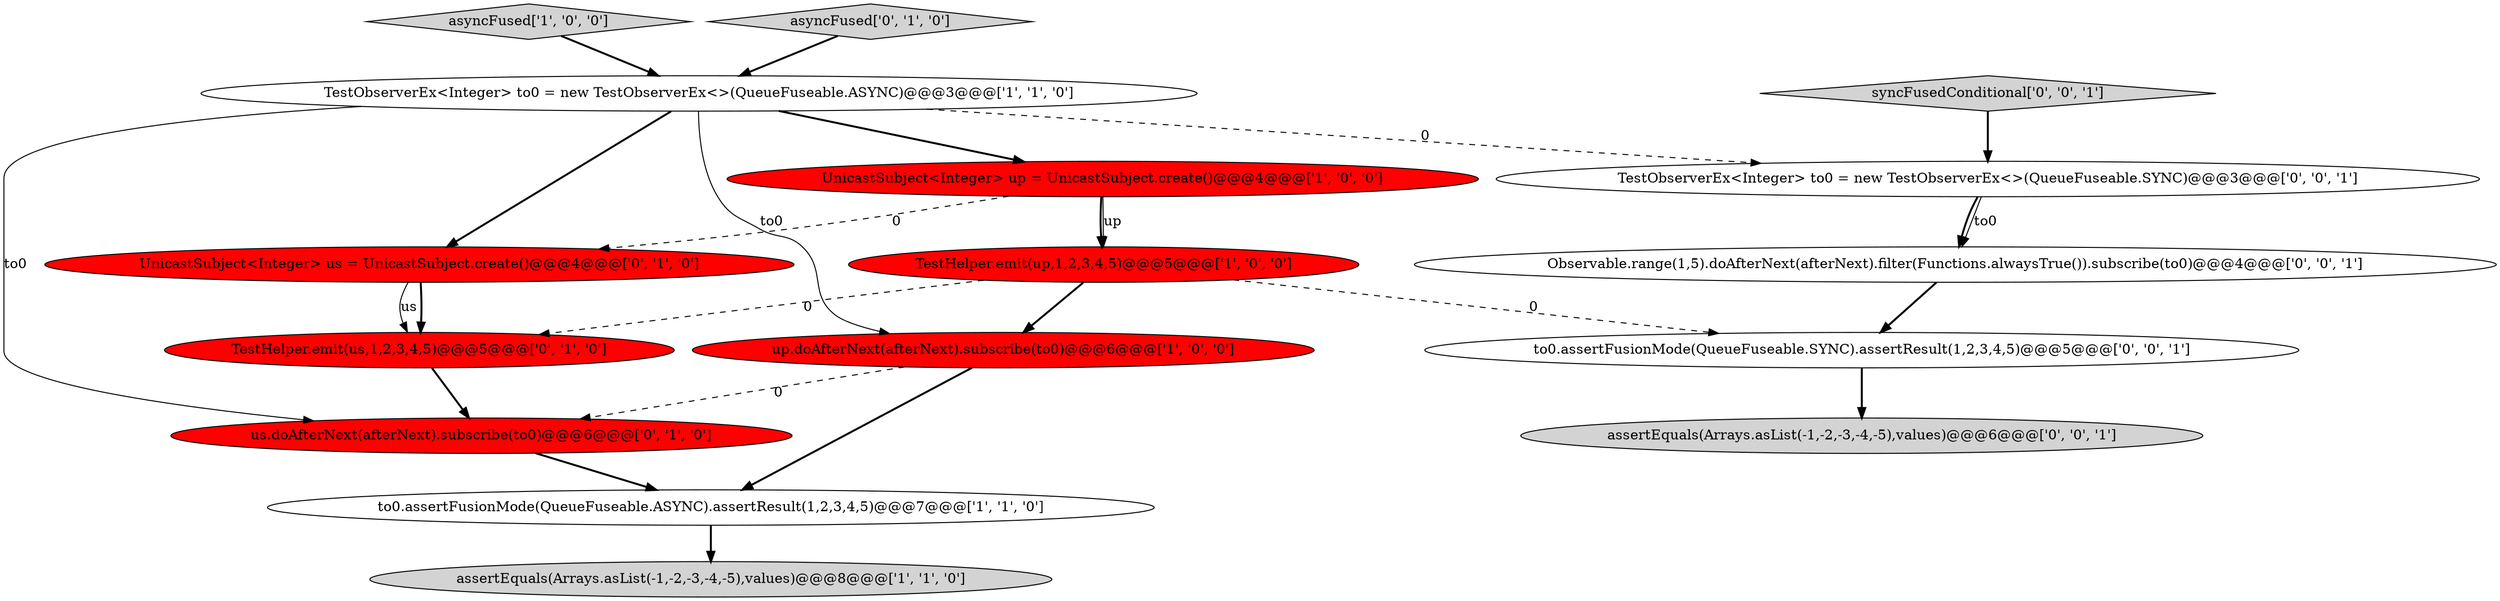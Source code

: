 digraph {
3 [style = filled, label = "assertEquals(Arrays.asList(-1,-2,-3,-4,-5),values)@@@8@@@['1', '1', '0']", fillcolor = lightgray, shape = ellipse image = "AAA0AAABBB1BBB"];
2 [style = filled, label = "to0.assertFusionMode(QueueFuseable.ASYNC).assertResult(1,2,3,4,5)@@@7@@@['1', '1', '0']", fillcolor = white, shape = ellipse image = "AAA0AAABBB1BBB"];
5 [style = filled, label = "UnicastSubject<Integer> up = UnicastSubject.create()@@@4@@@['1', '0', '0']", fillcolor = red, shape = ellipse image = "AAA1AAABBB1BBB"];
8 [style = filled, label = "TestHelper.emit(us,1,2,3,4,5)@@@5@@@['0', '1', '0']", fillcolor = red, shape = ellipse image = "AAA1AAABBB2BBB"];
11 [style = filled, label = "Observable.range(1,5).doAfterNext(afterNext).filter(Functions.alwaysTrue()).subscribe(to0)@@@4@@@['0', '0', '1']", fillcolor = white, shape = ellipse image = "AAA0AAABBB3BBB"];
13 [style = filled, label = "TestObserverEx<Integer> to0 = new TestObserverEx<>(QueueFuseable.SYNC)@@@3@@@['0', '0', '1']", fillcolor = white, shape = ellipse image = "AAA0AAABBB3BBB"];
15 [style = filled, label = "to0.assertFusionMode(QueueFuseable.SYNC).assertResult(1,2,3,4,5)@@@5@@@['0', '0', '1']", fillcolor = white, shape = ellipse image = "AAA0AAABBB3BBB"];
9 [style = filled, label = "us.doAfterNext(afterNext).subscribe(to0)@@@6@@@['0', '1', '0']", fillcolor = red, shape = ellipse image = "AAA1AAABBB2BBB"];
4 [style = filled, label = "asyncFused['1', '0', '0']", fillcolor = lightgray, shape = diamond image = "AAA0AAABBB1BBB"];
0 [style = filled, label = "up.doAfterNext(afterNext).subscribe(to0)@@@6@@@['1', '0', '0']", fillcolor = red, shape = ellipse image = "AAA1AAABBB1BBB"];
7 [style = filled, label = "asyncFused['0', '1', '0']", fillcolor = lightgray, shape = diamond image = "AAA0AAABBB2BBB"];
6 [style = filled, label = "TestHelper.emit(up,1,2,3,4,5)@@@5@@@['1', '0', '0']", fillcolor = red, shape = ellipse image = "AAA1AAABBB1BBB"];
1 [style = filled, label = "TestObserverEx<Integer> to0 = new TestObserverEx<>(QueueFuseable.ASYNC)@@@3@@@['1', '1', '0']", fillcolor = white, shape = ellipse image = "AAA0AAABBB1BBB"];
14 [style = filled, label = "syncFusedConditional['0', '0', '1']", fillcolor = lightgray, shape = diamond image = "AAA0AAABBB3BBB"];
12 [style = filled, label = "assertEquals(Arrays.asList(-1,-2,-3,-4,-5),values)@@@6@@@['0', '0', '1']", fillcolor = lightgray, shape = ellipse image = "AAA0AAABBB3BBB"];
10 [style = filled, label = "UnicastSubject<Integer> us = UnicastSubject.create()@@@4@@@['0', '1', '0']", fillcolor = red, shape = ellipse image = "AAA1AAABBB2BBB"];
1->5 [style = bold, label=""];
6->8 [style = dashed, label="0"];
7->1 [style = bold, label=""];
9->2 [style = bold, label=""];
2->3 [style = bold, label=""];
0->2 [style = bold, label=""];
6->0 [style = bold, label=""];
1->9 [style = solid, label="to0"];
13->11 [style = bold, label=""];
11->15 [style = bold, label=""];
1->13 [style = dashed, label="0"];
5->6 [style = bold, label=""];
10->8 [style = bold, label=""];
5->10 [style = dashed, label="0"];
6->15 [style = dashed, label="0"];
5->6 [style = solid, label="up"];
8->9 [style = bold, label=""];
13->11 [style = solid, label="to0"];
4->1 [style = bold, label=""];
15->12 [style = bold, label=""];
1->0 [style = solid, label="to0"];
14->13 [style = bold, label=""];
0->9 [style = dashed, label="0"];
1->10 [style = bold, label=""];
10->8 [style = solid, label="us"];
}
